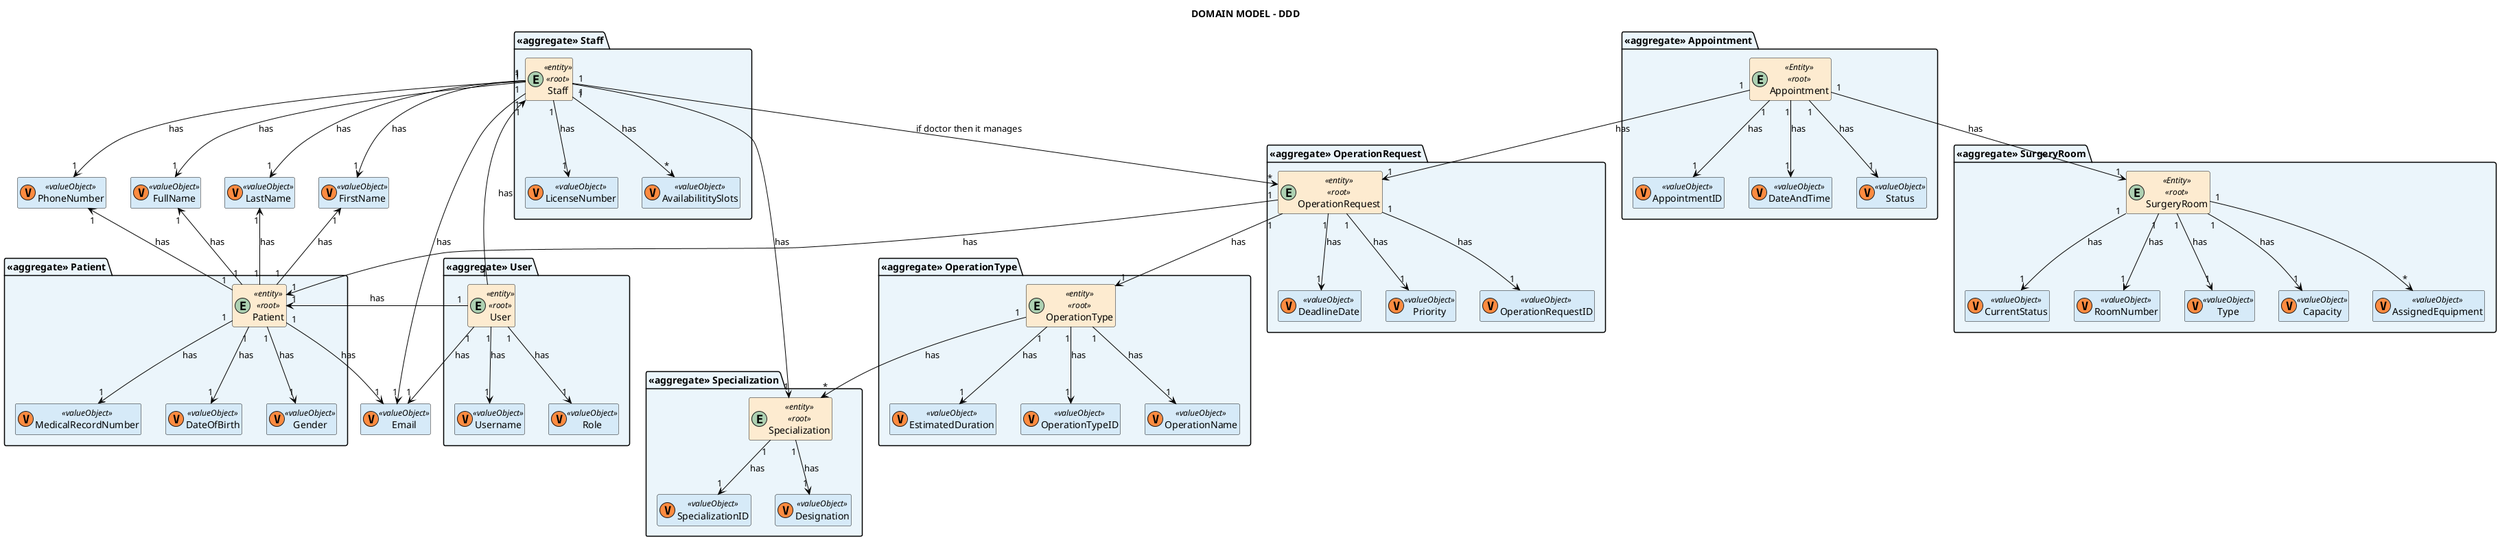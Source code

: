 @startuml domain-model-level-2

title DOMAIN MODEL - DDD

hide empty members
'skinparam Linetype ortho

skinparam class {
    BackgroundColor<<valueObject>> #D6EAF8
    BackgroundColor<<root>> #FDEBD0
    BackgroundColor<<service>> #D1F2EB
    BackgroundColor #FEF9E7
    ArrowColor Black
}

skinparam package {
    BackgroundColor #EBF5FB
}

package "<<aggregate>> User" {

    entity User <<entity>> <<root>> {}

    class Username <<valueObject>> <<(V, #FF8B40)>> {}
    class Role <<valueObject>> <<(V, #FF8B40)>> {}

}

package "<<aggregate>> Patient" {

    entity Patient <<entity>> <<root>> {}

    class DateOfBirth <<valueObject>> <<(V, #FF8B40)>> {}
    class Gender <<valueObject>> <<(V, #FF8B40)>> {}
    class MedicalRecordNumber <<valueObject>> <<(V, #FF8B40)>> {}

}

package "<<aggregate>> Staff" {

    entity Staff <<entity>> <<root>> {}

    class LicenseNumber <<valueObject>> <<(V, #FF8B40)>> {}
    class AvailabilititySlots <<valueObject>> <<(V, #FF8B40)>> {}

}

package "<<aggregate>> Specialization" {

    entity Specialization <<entity>> <<root>> {}

    class SpecializationID <<valueObject>> <<(V, #FF8B40)>> {}
    class Designation <<valueObject>> <<(V, #FF8B40)>> {}

}

package "<<aggregate>> OperationRequest" {

    entity OperationRequest <<entity>> <<root>> {}

    class OperationRequestID <<valueObject>> <<(V, #FF8B40)>> {}
    class DeadlineDate <<valueObject>> <<(V, #FF8B40)>> {}
    class Priority <<valueObject>> <<(V, #FF8B40)>> {}

}

package "<<aggregate>> OperationType" {

    entity OperationType <<entity>> <<root>>{}

    class OperationTypeID <<valueObject>> <<(V, #FF8B40)>> {}
    class OperationName <<valueObject>> <<(V, #FF8B40)>> {}
    class EstimatedDuration <<valueObject>> <<(V, #FF8B40)>> {}

}

package "<<aggregate>> Appointment" {

    entity Appointment <<Entity>> <<root>> {}

    class AppointmentID <<valueObject>> <<(V, #FF8B40)>> {}
    class DateAndTime <<valueObject>> <<(V, #FF8B40)>> {}
    class Status <<valueObject>> <<(V, #FF8B40)>> {}

}

package "<<aggregate>> SurgeryRoom" {

    entity SurgeryRoom <<Entity>> <<root>> {}

    class RoomNumber <<valueObject>> <<(V, #FF8B40)>> {}
    class Type <<valueObject>> <<(V, #FF8B40)>> {}
    class Capacity <<valueObject>> <<(V, #FF8B40)>> {}
    class AssignedEquipment <<valueObject>> <<(V, #FF8B40)>> {}
    class CurrentStatus <<valueObject>> <<(V, #FF8B40)>> {}

}

/' -------------------------Patient and Staff------------------------------ '/

class FirstName <<valueObject>> <<(V, #FF8B40)>> {}
class LastName <<valueObject>> <<(V, #FF8B40)>> {}
class FullName <<valueObject>> <<(V, #FF8B40)>> {}
/'user uses email too '/
class Email <<valueObject>> <<(V, #FF8B40)>> {}
class PhoneNumber <<valueObject>> <<(V, #FF8B40)>> {}

User "1" -right-> "1" Patient : has
User "1" -left-> "1" Staff : has
User "1" --> "1" Username : has
User "1" --> "1" Role : has
User "1" --> "1" Email : has

Patient "1" --> "1" DateOfBirth : has
Patient "1" --> "1" Gender : has
Patient "1" --> "1" MedicalRecordNumber : has
Patient "1" -up-> "1" FirstName : has
Patient "1" -up-> "1" LastName : has
Patient "1" -up-> "1" FullName : has
Patient "1" --> "1" Email : has
Patient "1" -up-> "1" PhoneNumber : has

Staff "1" --> "1" Specialization : has
Staff "1" --> "*" OperationRequest : if doctor then it manages
Staff "1" --> "1" LicenseNumber : has
Staff "1" --> "*" AvailabilititySlots : has
Staff "1" --> "1" FirstName : has
Staff "1" --> "1" LastName : has
Staff "1" --> "1" FullName : has
Staff "1" --> "1" Email : has
Staff "1" --> "1" PhoneNumber : has

Specialization "1" --> "1" SpecializationID : has
Specialization "1" --> "1" Designation : has

OperationRequest "1" --> "1" OperationType : has
OperationRequest "1" --> "1" Patient : has
OperationRequest "1" --> "1" OperationRequestID : has
OperationRequest "1" --> "1" DeadlineDate : has
OperationRequest "1" --> "1" Priority : has


OperationType "1" --> "*" Specialization : has
OperationType "1" --> "1" OperationTypeID : has
OperationType "1" --> "1" OperationName : has
OperationType "1" --> "1" EstimatedDuration : has

Appointment "1" --> "1" OperationRequest : has
Appointment "1" --> "1" SurgeryRoom : has
Appointment "1" --> "1" AppointmentID : has
Appointment "1" --> "1" DateAndTime : has
Appointment "1" --> "1" Status : has

SurgeryRoom "1" --> "1" RoomNumber : has
SurgeryRoom "1" --> "1" Type : has
SurgeryRoom "1" --> "1" Capacity : has
SurgeryRoom "1" --> "*" AssignedEquipment
SurgeryRoom "1" --> "1" CurrentStatus : has


@enduml